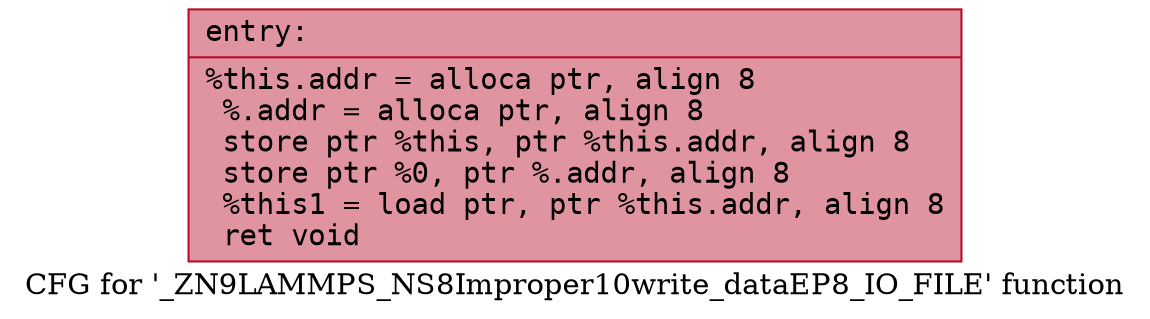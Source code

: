 digraph "CFG for '_ZN9LAMMPS_NS8Improper10write_dataEP8_IO_FILE' function" {
	label="CFG for '_ZN9LAMMPS_NS8Improper10write_dataEP8_IO_FILE' function";

	Node0x5583391b3e50 [shape=record,color="#b70d28ff", style=filled, fillcolor="#b70d2870" fontname="Courier",label="{entry:\l|  %this.addr = alloca ptr, align 8\l  %.addr = alloca ptr, align 8\l  store ptr %this, ptr %this.addr, align 8\l  store ptr %0, ptr %.addr, align 8\l  %this1 = load ptr, ptr %this.addr, align 8\l  ret void\l}"];
}
